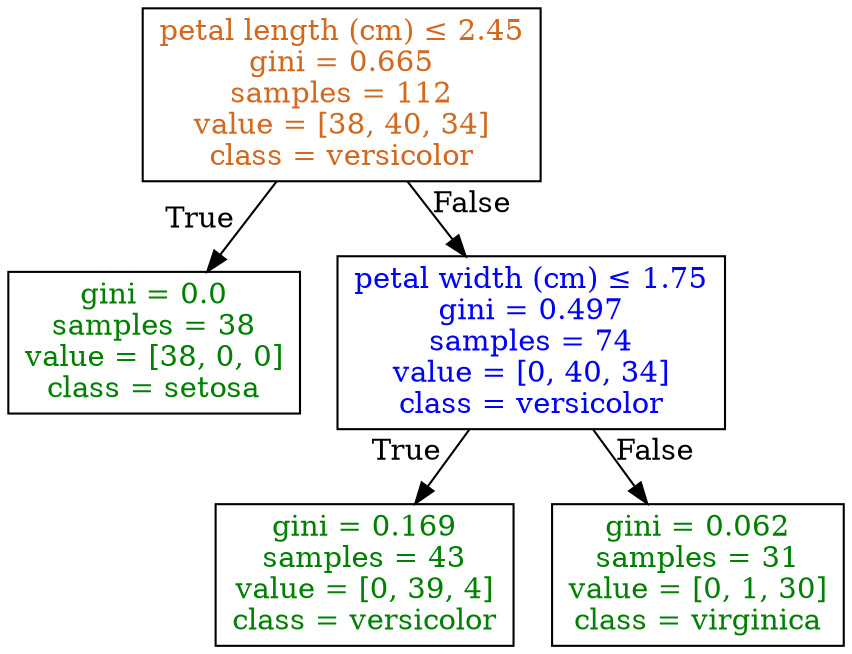 digraph Tree {
node [shape=box, style=filled,fillcolor="#FFFFFF"] ;
0 [label=<<FONT COLOR="#D2691E">petal length (cm) &le; 2.45<br/>gini = 0.665<br/>samples = 112<br/>value = [38, 40, 34]<br/>class = versicolor</FONT>>] ;
1 [label=<<FONT COLOR="#008000">gini = 0.0<br/>samples = 38<br/>value = [38, 0, 0]<br/>class = setosa</FONT>>] ;
0 -> 1 [labeldistance=2.5, labelangle=45, headlabel="True"] ;
2 [label=<<FONT COLOR="#0000FF">petal width (cm) &le; 1.75<br/>gini = 0.497<br/>samples = 74<br/>value = [0, 40, 34]<br/>class = versicolor</FONT>>] ;
0 -> 2 [labeldistance=2.5, labelangle=-45, headlabel="False"] ;
3 [label=<<FONT COLOR="#008000">gini = 0.169<br/>samples = 43<br/>value = [0, 39, 4]<br/>class = versicolor</FONT>>] ;
2 -> 3 [labeldistance=2.5, labelangle=45, headlabel="True"];
4 [label=<<FONT COLOR="#008000">gini = 0.062<br/>samples = 31<br/>value = [0, 1, 30]<br/>class = virginica</FONT>>] ;
2 -> 4 [labeldistance=2.5, labelangle=-45, headlabel="False"];
}
